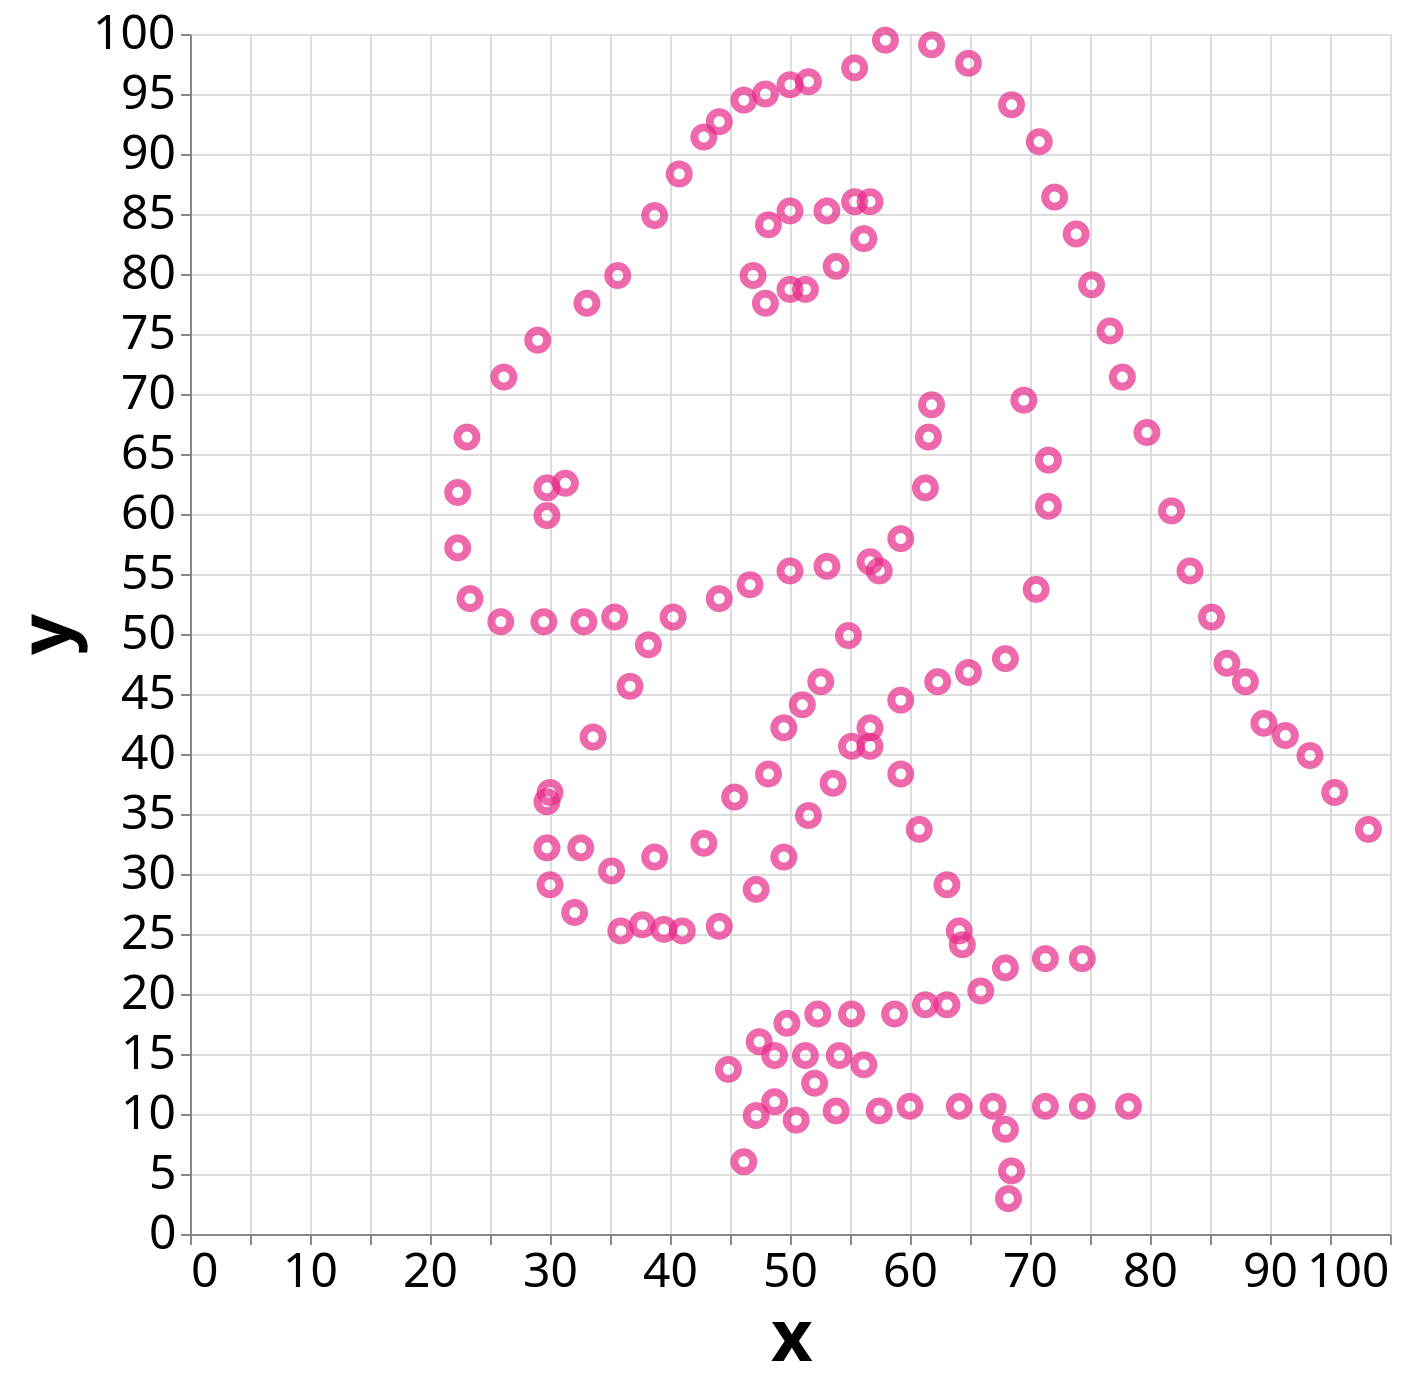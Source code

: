 {
  "config": {
    "view": {
      "width": 400,
      "height": 300
    },
    "mark": {
      "tooltip": null
    },
    "axis": {
      "labelFontSize": 24,
      "titleFontSize": 36
    }
  },
  "data": {
    "name": "data-991087197c976e73da377fd363975649"
  },
  "mark": {
    "type": "point",
    "color": "#e7298a"
  },
  "encoding": {
    "size": {
      "value": 90
    },
    "strokeWidth": {
      "value": 4
    },
    "x": {
      "type": "quantitative",
      "field": "x"
    },
    "y": {
      "type": "quantitative",
      "field": "y"
    }
  },
  "height": 600,
  "width": 600,
  "$schema": "https://vega.github.io/schema/vega-lite/v5.json",
  "datasets": {
    "data-991087197c976e73da377fd363975649": [
      {
        "dataset": "dino",
        "x": 55.3846,
        "y": 97.1795
      },
      {
        "dataset": "dino",
        "x": 51.5385,
        "y": 96.0256
      },
      {
        "dataset": "dino",
        "x": 46.1538,
        "y": 94.4872
      },
      {
        "dataset": "dino",
        "x": 42.8205,
        "y": 91.4103
      },
      {
        "dataset": "dino",
        "x": 40.7692,
        "y": 88.3333
      },
      {
        "dataset": "dino",
        "x": 38.7179,
        "y": 84.8718
      },
      {
        "dataset": "dino",
        "x": 35.641,
        "y": 79.8718
      },
      {
        "dataset": "dino",
        "x": 33.0769,
        "y": 77.5641
      },
      {
        "dataset": "dino",
        "x": 28.9744,
        "y": 74.4872
      },
      {
        "dataset": "dino",
        "x": 26.1538,
        "y": 71.4103
      },
      {
        "dataset": "dino",
        "x": 23.0769,
        "y": 66.4103
      },
      {
        "dataset": "dino",
        "x": 22.3077,
        "y": 61.7949
      },
      {
        "dataset": "dino",
        "x": 22.3077,
        "y": 57.1795
      },
      {
        "dataset": "dino",
        "x": 23.3333,
        "y": 52.9487
      },
      {
        "dataset": "dino",
        "x": 25.8974,
        "y": 51.0256
      },
      {
        "dataset": "dino",
        "x": 29.4872,
        "y": 51.0256
      },
      {
        "dataset": "dino",
        "x": 32.8205,
        "y": 51.0256
      },
      {
        "dataset": "dino",
        "x": 35.3846,
        "y": 51.4103
      },
      {
        "dataset": "dino",
        "x": 40.2564,
        "y": 51.4103
      },
      {
        "dataset": "dino",
        "x": 44.1026,
        "y": 52.9487
      },
      {
        "dataset": "dino",
        "x": 46.6667,
        "y": 54.1026
      },
      {
        "dataset": "dino",
        "x": 50.0,
        "y": 55.2564
      },
      {
        "dataset": "dino",
        "x": 53.0769,
        "y": 55.641000000000005
      },
      {
        "dataset": "dino",
        "x": 56.6667,
        "y": 56.0256
      },
      {
        "dataset": "dino",
        "x": 59.2308,
        "y": 57.9487
      },
      {
        "dataset": "dino",
        "x": 61.2821,
        "y": 62.1795
      },
      {
        "dataset": "dino",
        "x": 61.5385,
        "y": 66.4103
      },
      {
        "dataset": "dino",
        "x": 61.7949,
        "y": 69.1026
      },
      {
        "dataset": "dino",
        "x": 57.4359,
        "y": 55.2564
      },
      {
        "dataset": "dino",
        "x": 54.8718,
        "y": 49.8718
      },
      {
        "dataset": "dino",
        "x": 52.5641,
        "y": 46.0256
      },
      {
        "dataset": "dino",
        "x": 48.2051,
        "y": 38.3333
      },
      {
        "dataset": "dino",
        "x": 49.4872,
        "y": 42.1795
      },
      {
        "dataset": "dino",
        "x": 51.0256,
        "y": 44.1026
      },
      {
        "dataset": "dino",
        "x": 45.3846,
        "y": 36.4103
      },
      {
        "dataset": "dino",
        "x": 42.8205,
        "y": 32.5641
      },
      {
        "dataset": "dino",
        "x": 38.7179,
        "y": 31.4103
      },
      {
        "dataset": "dino",
        "x": 35.1282,
        "y": 30.2564
      },
      {
        "dataset": "dino",
        "x": 32.5641,
        "y": 32.1795
      },
      {
        "dataset": "dino",
        "x": 30.0,
        "y": 36.7949
      },
      {
        "dataset": "dino",
        "x": 33.5897,
        "y": 41.4103
      },
      {
        "dataset": "dino",
        "x": 36.6667,
        "y": 45.641000000000005
      },
      {
        "dataset": "dino",
        "x": 38.2051,
        "y": 49.1026
      },
      {
        "dataset": "dino",
        "x": 29.7436,
        "y": 36.0256
      },
      {
        "dataset": "dino",
        "x": 29.7436,
        "y": 32.1795
      },
      {
        "dataset": "dino",
        "x": 30.0,
        "y": 29.1026
      },
      {
        "dataset": "dino",
        "x": 32.0513,
        "y": 26.7949
      },
      {
        "dataset": "dino",
        "x": 35.8974,
        "y": 25.2564
      },
      {
        "dataset": "dino",
        "x": 41.0256,
        "y": 25.2564
      },
      {
        "dataset": "dino",
        "x": 44.1026,
        "y": 25.641
      },
      {
        "dataset": "dino",
        "x": 47.1795,
        "y": 28.718000000000004
      },
      {
        "dataset": "dino",
        "x": 49.4872,
        "y": 31.4103
      },
      {
        "dataset": "dino",
        "x": 51.5385,
        "y": 34.8718
      },
      {
        "dataset": "dino",
        "x": 53.5897,
        "y": 37.5641
      },
      {
        "dataset": "dino",
        "x": 55.1282,
        "y": 40.641
      },
      {
        "dataset": "dino",
        "x": 56.6667,
        "y": 42.1795
      },
      {
        "dataset": "dino",
        "x": 59.2308,
        "y": 44.4872
      },
      {
        "dataset": "dino",
        "x": 62.3077,
        "y": 46.0256
      },
      {
        "dataset": "dino",
        "x": 64.8718,
        "y": 46.7949
      },
      {
        "dataset": "dino",
        "x": 67.9487,
        "y": 47.9487
      },
      {
        "dataset": "dino",
        "x": 70.5128,
        "y": 53.718
      },
      {
        "dataset": "dino",
        "x": 71.5385,
        "y": 60.641000000000005
      },
      {
        "dataset": "dino",
        "x": 71.5385,
        "y": 64.4872
      },
      {
        "dataset": "dino",
        "x": 69.4872,
        "y": 69.4872
      },
      {
        "dataset": "dino",
        "x": 46.9231,
        "y": 79.8718
      },
      {
        "dataset": "dino",
        "x": 48.2051,
        "y": 84.1026
      },
      {
        "dataset": "dino",
        "x": 50.0,
        "y": 85.2564
      },
      {
        "dataset": "dino",
        "x": 53.0769,
        "y": 85.2564
      },
      {
        "dataset": "dino",
        "x": 55.3846,
        "y": 86.0256
      },
      {
        "dataset": "dino",
        "x": 56.6667,
        "y": 86.0256
      },
      {
        "dataset": "dino",
        "x": 56.1538,
        "y": 82.9487
      },
      {
        "dataset": "dino",
        "x": 53.8462,
        "y": 80.641
      },
      {
        "dataset": "dino",
        "x": 51.2821,
        "y": 78.718
      },
      {
        "dataset": "dino",
        "x": 50.0,
        "y": 78.718
      },
      {
        "dataset": "dino",
        "x": 47.9487,
        "y": 77.5641
      },
      {
        "dataset": "dino",
        "x": 29.7436,
        "y": 59.8718
      },
      {
        "dataset": "dino",
        "x": 29.7436,
        "y": 62.1795
      },
      {
        "dataset": "dino",
        "x": 31.2821,
        "y": 62.5641
      },
      {
        "dataset": "dino",
        "x": 57.9487,
        "y": 99.4872
      },
      {
        "dataset": "dino",
        "x": 61.7949,
        "y": 99.1026
      },
      {
        "dataset": "dino",
        "x": 64.8718,
        "y": 97.5641
      },
      {
        "dataset": "dino",
        "x": 68.4615,
        "y": 94.1026
      },
      {
        "dataset": "dino",
        "x": 70.7692,
        "y": 91.0256
      },
      {
        "dataset": "dino",
        "x": 72.0513,
        "y": 86.4103
      },
      {
        "dataset": "dino",
        "x": 73.8462,
        "y": 83.3333
      },
      {
        "dataset": "dino",
        "x": 75.1282,
        "y": 79.1026
      },
      {
        "dataset": "dino",
        "x": 76.6667,
        "y": 75.2564
      },
      {
        "dataset": "dino",
        "x": 77.6923,
        "y": 71.4103
      },
      {
        "dataset": "dino",
        "x": 79.7436,
        "y": 66.7949
      },
      {
        "dataset": "dino",
        "x": 81.7949,
        "y": 60.2564
      },
      {
        "dataset": "dino",
        "x": 83.3333,
        "y": 55.2564
      },
      {
        "dataset": "dino",
        "x": 85.1282,
        "y": 51.4103
      },
      {
        "dataset": "dino",
        "x": 86.4103,
        "y": 47.5641
      },
      {
        "dataset": "dino",
        "x": 87.9487,
        "y": 46.0256
      },
      {
        "dataset": "dino",
        "x": 89.4872,
        "y": 42.5641
      },
      {
        "dataset": "dino",
        "x": 93.3333,
        "y": 39.8718
      },
      {
        "dataset": "dino",
        "x": 95.3846,
        "y": 36.7949
      },
      {
        "dataset": "dino",
        "x": 98.2051,
        "y": 33.718
      },
      {
        "dataset": "dino",
        "x": 56.6667,
        "y": 40.641
      },
      {
        "dataset": "dino",
        "x": 59.2308,
        "y": 38.3333
      },
      {
        "dataset": "dino",
        "x": 60.7692,
        "y": 33.718
      },
      {
        "dataset": "dino",
        "x": 63.0769,
        "y": 29.1026
      },
      {
        "dataset": "dino",
        "x": 64.1026,
        "y": 25.2564
      },
      {
        "dataset": "dino",
        "x": 64.359,
        "y": 24.1026
      },
      {
        "dataset": "dino",
        "x": 74.359,
        "y": 22.9487
      },
      {
        "dataset": "dino",
        "x": 71.2821,
        "y": 22.9487
      },
      {
        "dataset": "dino",
        "x": 67.9487,
        "y": 22.1795
      },
      {
        "dataset": "dino",
        "x": 65.8974,
        "y": 20.2564
      },
      {
        "dataset": "dino",
        "x": 63.0769,
        "y": 19.1026
      },
      {
        "dataset": "dino",
        "x": 61.2821,
        "y": 19.1026
      },
      {
        "dataset": "dino",
        "x": 58.7179,
        "y": 18.3333
      },
      {
        "dataset": "dino",
        "x": 55.1282,
        "y": 18.3333
      },
      {
        "dataset": "dino",
        "x": 52.3077,
        "y": 18.3333
      },
      {
        "dataset": "dino",
        "x": 49.7436,
        "y": 17.5641
      },
      {
        "dataset": "dino",
        "x": 47.4359,
        "y": 16.0256
      },
      {
        "dataset": "dino",
        "x": 44.8718,
        "y": 13.718
      },
      {
        "dataset": "dino",
        "x": 48.7179,
        "y": 14.8718
      },
      {
        "dataset": "dino",
        "x": 51.2821,
        "y": 14.8718
      },
      {
        "dataset": "dino",
        "x": 54.1026,
        "y": 14.8718
      },
      {
        "dataset": "dino",
        "x": 56.1538,
        "y": 14.1026
      },
      {
        "dataset": "dino",
        "x": 52.0513,
        "y": 12.5641
      },
      {
        "dataset": "dino",
        "x": 48.7179,
        "y": 11.0256
      },
      {
        "dataset": "dino",
        "x": 47.1795,
        "y": 9.8718
      },
      {
        "dataset": "dino",
        "x": 46.1538,
        "y": 6.0256
      },
      {
        "dataset": "dino",
        "x": 50.5128,
        "y": 9.4872
      },
      {
        "dataset": "dino",
        "x": 53.8462,
        "y": 10.2564
      },
      {
        "dataset": "dino",
        "x": 57.4359,
        "y": 10.2564
      },
      {
        "dataset": "dino",
        "x": 60.0,
        "y": 10.640999999999998
      },
      {
        "dataset": "dino",
        "x": 64.1026,
        "y": 10.640999999999998
      },
      {
        "dataset": "dino",
        "x": 66.9231,
        "y": 10.640999999999998
      },
      {
        "dataset": "dino",
        "x": 71.2821,
        "y": 10.640999999999998
      },
      {
        "dataset": "dino",
        "x": 74.359,
        "y": 10.640999999999998
      },
      {
        "dataset": "dino",
        "x": 78.2051,
        "y": 10.640999999999998
      },
      {
        "dataset": "dino",
        "x": 67.9487,
        "y": 8.718
      },
      {
        "dataset": "dino",
        "x": 68.4615,
        "y": 5.2564
      },
      {
        "dataset": "dino",
        "x": 68.2051,
        "y": 2.9487
      },
      {
        "dataset": "dino",
        "x": 37.6923,
        "y": 25.7692
      },
      {
        "dataset": "dino",
        "x": 39.4872,
        "y": 25.3846
      },
      {
        "dataset": "dino",
        "x": 91.2821,
        "y": 41.5385
      },
      {
        "dataset": "dino",
        "x": 50.0,
        "y": 95.7692
      },
      {
        "dataset": "dino",
        "x": 47.9487,
        "y": 95.0
      },
      {
        "dataset": "dino",
        "x": 44.1026,
        "y": 92.6923
      }
    ]
  }
}